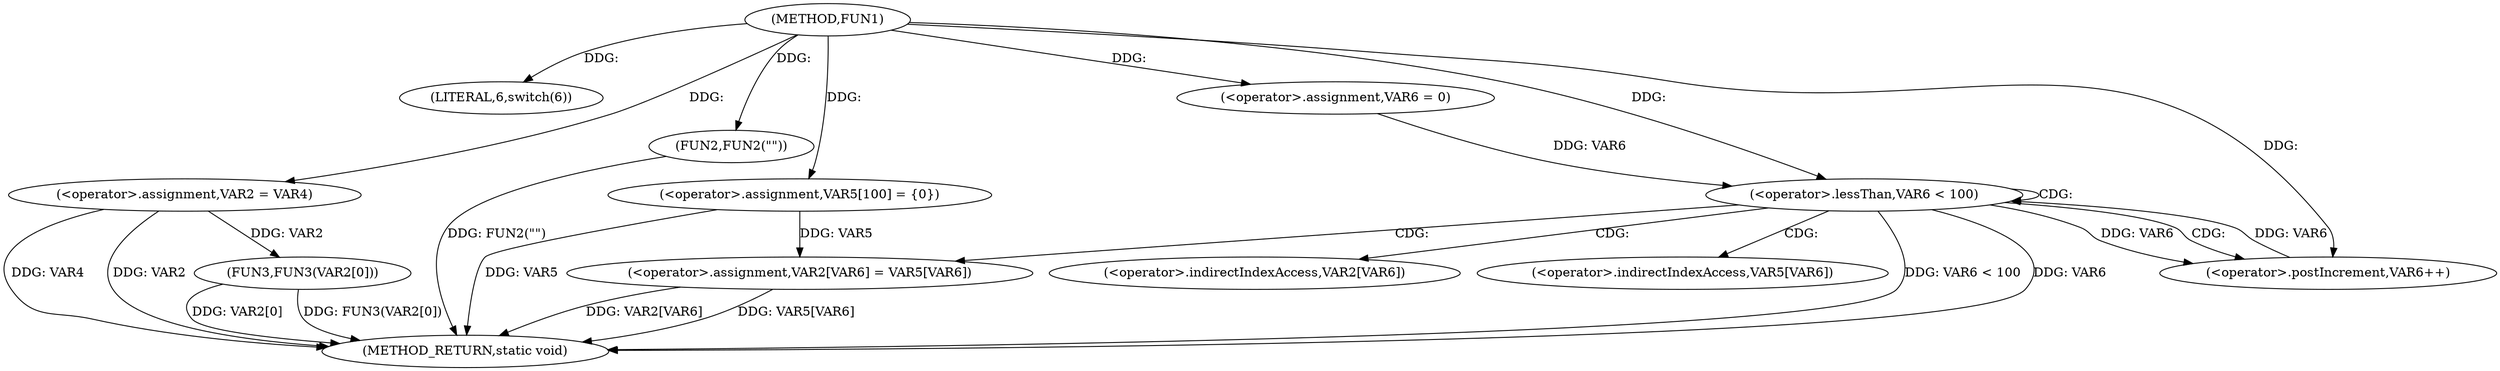 digraph FUN1 {  
"1000100" [label = "(METHOD,FUN1)" ]
"1000144" [label = "(METHOD_RETURN,static void)" ]
"1000106" [label = "(LITERAL,6,switch(6))" ]
"1000109" [label = "(<operator>.assignment,VAR2 = VAR4)" ]
"1000114" [label = "(FUN2,FUN2(\"\"))" ]
"1000119" [label = "(<operator>.assignment,VAR5[100] = {0})" ]
"1000124" [label = "(<operator>.assignment,VAR6 = 0)" ]
"1000127" [label = "(<operator>.lessThan,VAR6 < 100)" ]
"1000130" [label = "(<operator>.postIncrement,VAR6++)" ]
"1000133" [label = "(<operator>.assignment,VAR2[VAR6] = VAR5[VAR6])" ]
"1000140" [label = "(FUN3,FUN3(VAR2[0]))" ]
"1000134" [label = "(<operator>.indirectIndexAccess,VAR2[VAR6])" ]
"1000137" [label = "(<operator>.indirectIndexAccess,VAR5[VAR6])" ]
  "1000114" -> "1000144"  [ label = "DDG: FUN2(\"\")"] 
  "1000140" -> "1000144"  [ label = "DDG: VAR2[0]"] 
  "1000140" -> "1000144"  [ label = "DDG: FUN3(VAR2[0])"] 
  "1000133" -> "1000144"  [ label = "DDG: VAR2[VAR6]"] 
  "1000127" -> "1000144"  [ label = "DDG: VAR6 < 100"] 
  "1000127" -> "1000144"  [ label = "DDG: VAR6"] 
  "1000109" -> "1000144"  [ label = "DDG: VAR4"] 
  "1000109" -> "1000144"  [ label = "DDG: VAR2"] 
  "1000119" -> "1000144"  [ label = "DDG: VAR5"] 
  "1000133" -> "1000144"  [ label = "DDG: VAR5[VAR6]"] 
  "1000100" -> "1000106"  [ label = "DDG: "] 
  "1000100" -> "1000109"  [ label = "DDG: "] 
  "1000100" -> "1000114"  [ label = "DDG: "] 
  "1000100" -> "1000119"  [ label = "DDG: "] 
  "1000100" -> "1000124"  [ label = "DDG: "] 
  "1000124" -> "1000127"  [ label = "DDG: VAR6"] 
  "1000130" -> "1000127"  [ label = "DDG: VAR6"] 
  "1000100" -> "1000127"  [ label = "DDG: "] 
  "1000127" -> "1000130"  [ label = "DDG: VAR6"] 
  "1000100" -> "1000130"  [ label = "DDG: "] 
  "1000119" -> "1000133"  [ label = "DDG: VAR5"] 
  "1000109" -> "1000140"  [ label = "DDG: VAR2"] 
  "1000127" -> "1000137"  [ label = "CDG: "] 
  "1000127" -> "1000130"  [ label = "CDG: "] 
  "1000127" -> "1000133"  [ label = "CDG: "] 
  "1000127" -> "1000127"  [ label = "CDG: "] 
  "1000127" -> "1000134"  [ label = "CDG: "] 
}
